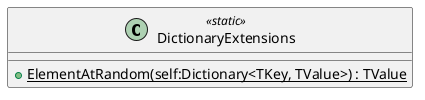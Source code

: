 @startuml
class DictionaryExtensions <<static>> {
    + {static} ElementAtRandom(self:Dictionary<TKey, TValue>) : TValue
}
@enduml
